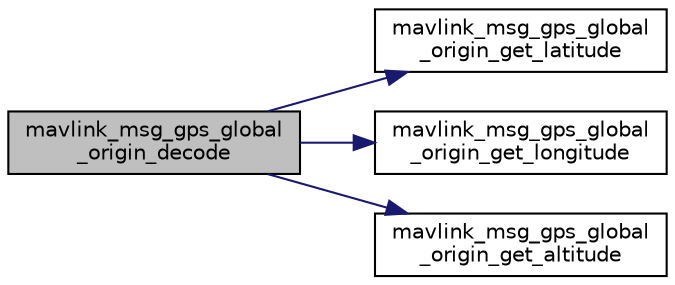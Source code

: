 digraph "mavlink_msg_gps_global_origin_decode"
{
 // INTERACTIVE_SVG=YES
  edge [fontname="Helvetica",fontsize="10",labelfontname="Helvetica",labelfontsize="10"];
  node [fontname="Helvetica",fontsize="10",shape=record];
  rankdir="LR";
  Node1 [label="mavlink_msg_gps_global\l_origin_decode",height=0.2,width=0.4,color="black", fillcolor="grey75", style="filled" fontcolor="black"];
  Node1 -> Node2 [color="midnightblue",fontsize="10",style="solid",fontname="Helvetica"];
  Node2 [label="mavlink_msg_gps_global\l_origin_get_latitude",height=0.2,width=0.4,color="black", fillcolor="white", style="filled",URL="$mavlink__msg__gps__global__origin_8h.html#adc6292cef4f8437e53bc85f89a49e692",tooltip="Send a gps_global_origin message. "];
  Node1 -> Node3 [color="midnightblue",fontsize="10",style="solid",fontname="Helvetica"];
  Node3 [label="mavlink_msg_gps_global\l_origin_get_longitude",height=0.2,width=0.4,color="black", fillcolor="white", style="filled",URL="$mavlink__msg__gps__global__origin_8h.html#acf5ab68ce7212c80be377104eba464b8",tooltip="Get field longitude from gps_global_origin message. "];
  Node1 -> Node4 [color="midnightblue",fontsize="10",style="solid",fontname="Helvetica"];
  Node4 [label="mavlink_msg_gps_global\l_origin_get_altitude",height=0.2,width=0.4,color="black", fillcolor="white", style="filled",URL="$mavlink__msg__gps__global__origin_8h.html#a08a7f1e517b66010beb754a83e14cb3d",tooltip="Get field altitude from gps_global_origin message. "];
}
